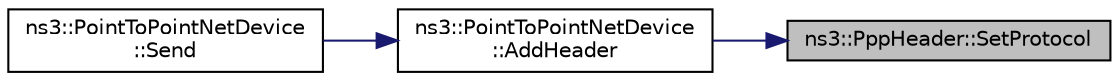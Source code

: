 digraph "ns3::PppHeader::SetProtocol"
{
 // LATEX_PDF_SIZE
  edge [fontname="Helvetica",fontsize="10",labelfontname="Helvetica",labelfontsize="10"];
  node [fontname="Helvetica",fontsize="10",shape=record];
  rankdir="RL";
  Node1 [label="ns3::PppHeader::SetProtocol",height=0.2,width=0.4,color="black", fillcolor="grey75", style="filled", fontcolor="black",tooltip="Set the protocol type carried by this PPP packet."];
  Node1 -> Node2 [dir="back",color="midnightblue",fontsize="10",style="solid",fontname="Helvetica"];
  Node2 [label="ns3::PointToPointNetDevice\l::AddHeader",height=0.2,width=0.4,color="black", fillcolor="white", style="filled",URL="$classns3_1_1_point_to_point_net_device.html#a041de407f1f7fac39ba2c961f857fedb",tooltip="Adds the necessary headers and trailers to a packet of data in order to respect the protocol implemen..."];
  Node2 -> Node3 [dir="back",color="midnightblue",fontsize="10",style="solid",fontname="Helvetica"];
  Node3 [label="ns3::PointToPointNetDevice\l::Send",height=0.2,width=0.4,color="black", fillcolor="white", style="filled",URL="$classns3_1_1_point_to_point_net_device.html#ad084e76d4a07b0818f1de9d188aa447e",tooltip=" "];
}
